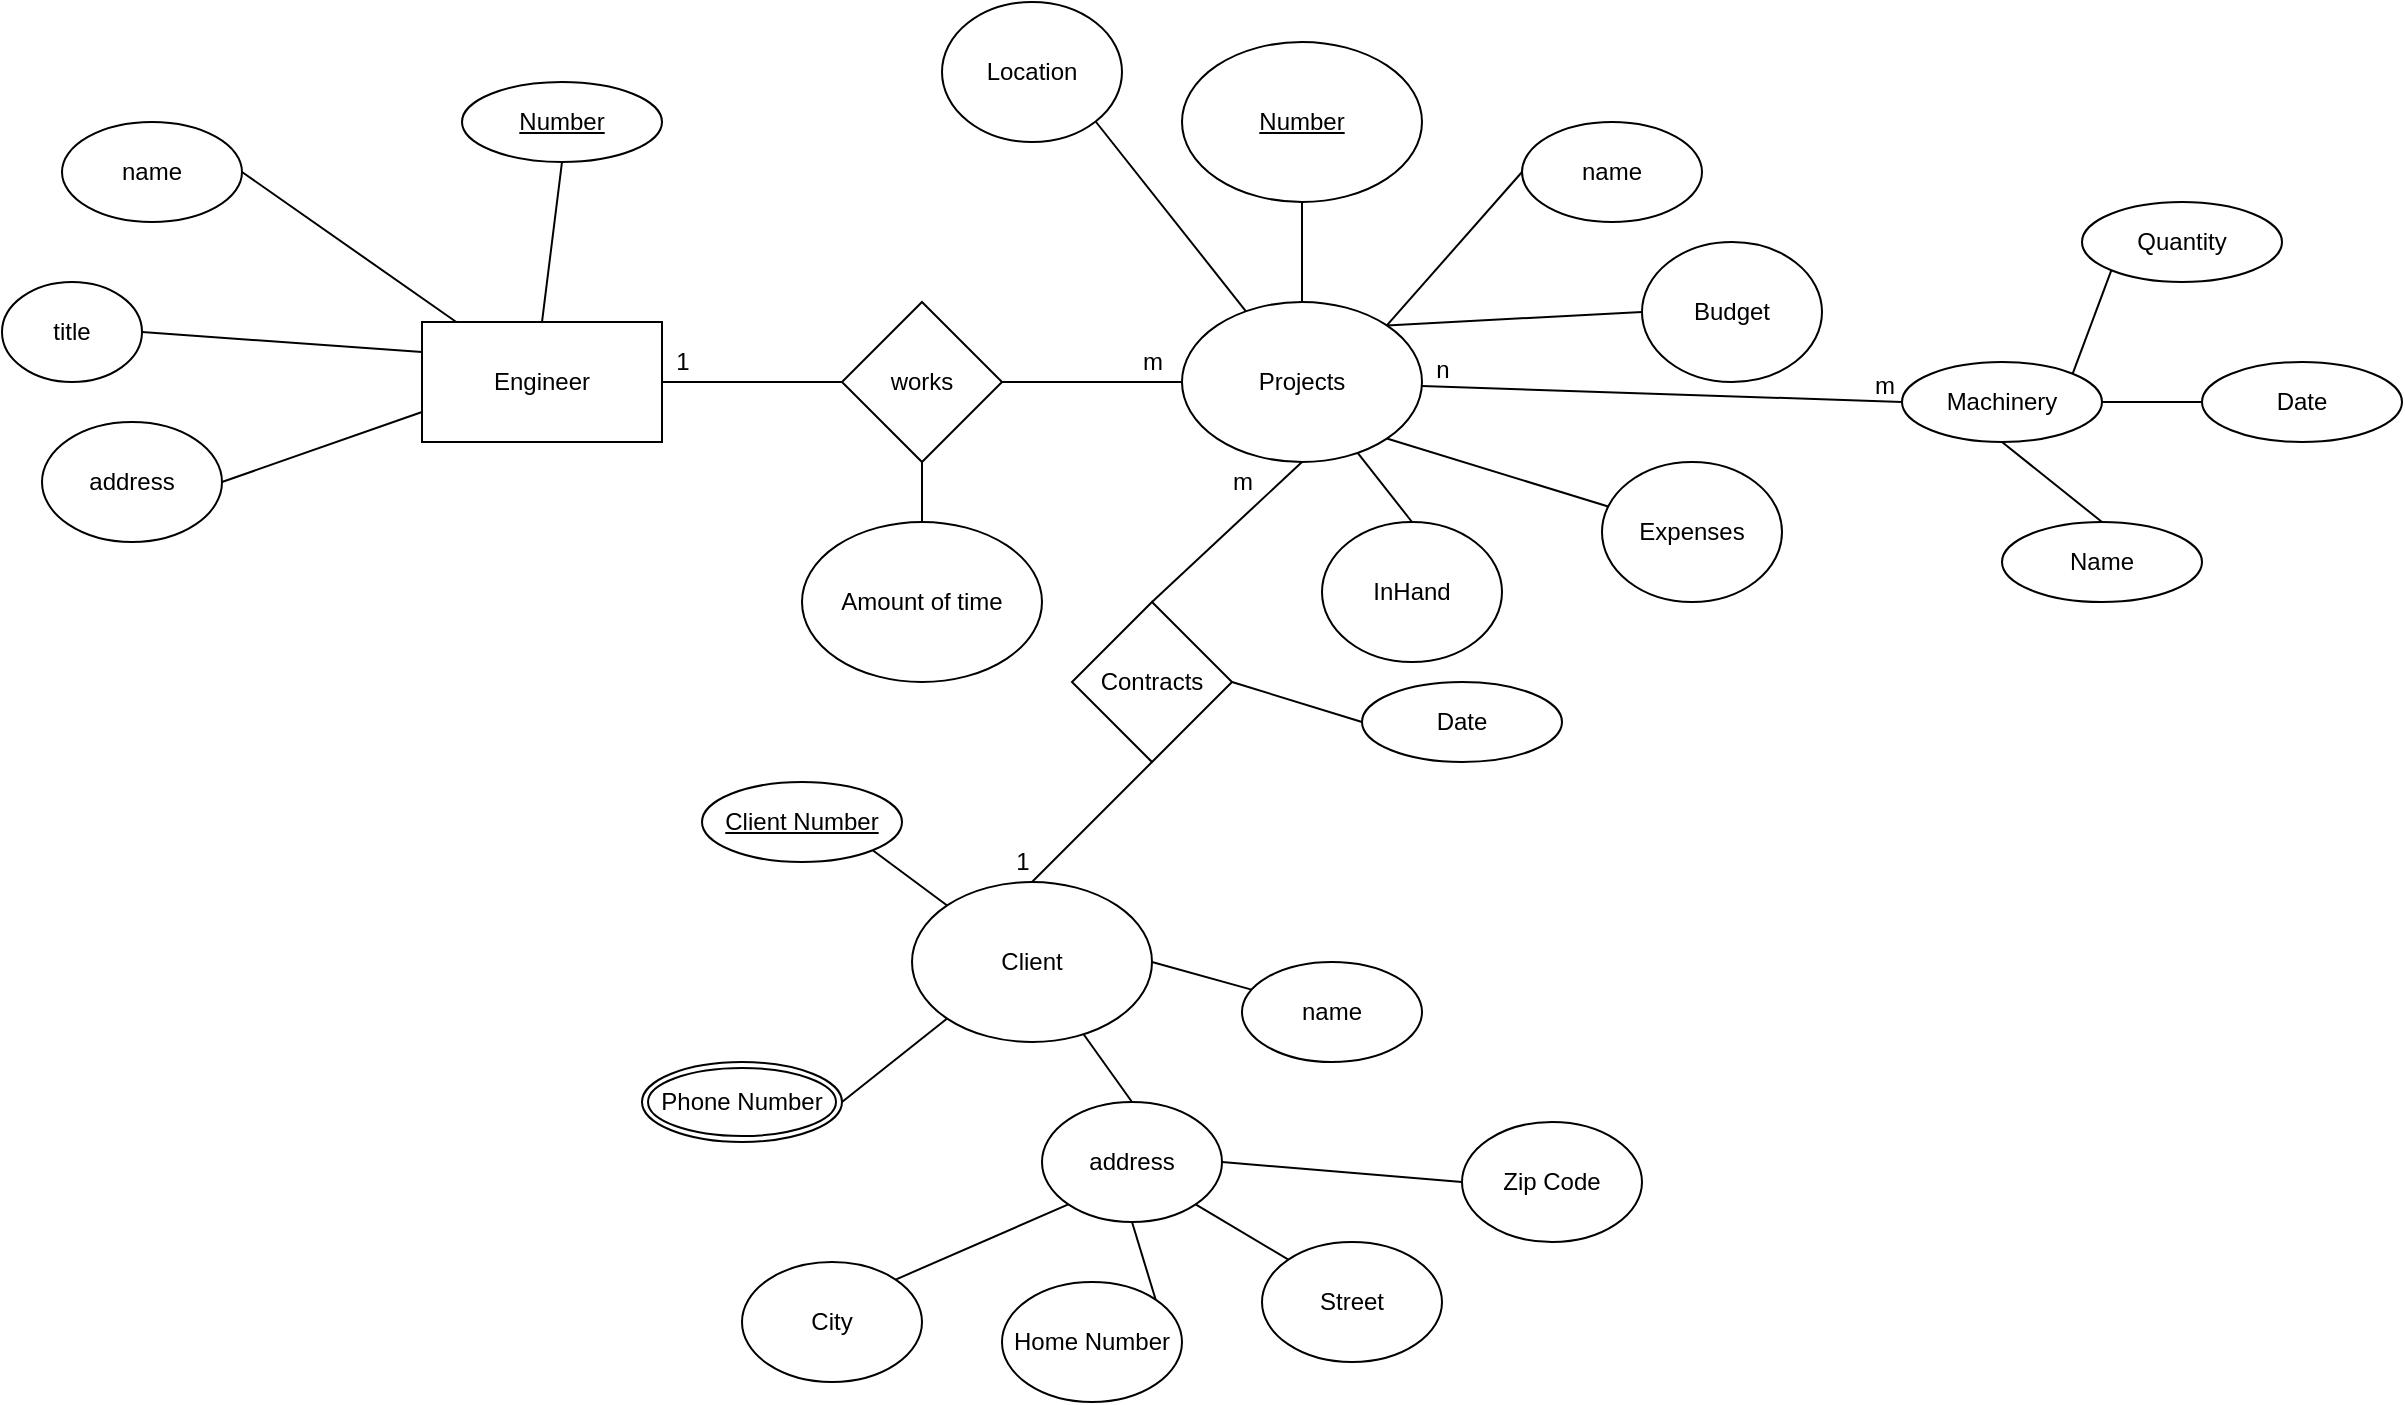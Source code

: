 <mxfile version="14.9.1" type="github"><diagram id="NypGkpsdNae_WLKfNtm_" name="Page-1"><mxGraphModel dx="2272" dy="794" grid="1" gridSize="10" guides="1" tooltips="1" connect="1" arrows="0" fold="1" page="1" pageScale="1" pageWidth="850" pageHeight="1100" math="0" shadow="0"><root><mxCell id="0"/><mxCell id="1" parent="0"/><mxCell id="9wrf-AQWR69Wd-cQNprb-21" style="edgeStyle=orthogonalEdgeStyle;rounded=0;orthogonalLoop=1;jettySize=auto;html=1;entryX=0;entryY=0.5;entryDx=0;entryDy=0;strokeColor=none;" edge="1" parent="1" source="9wrf-AQWR69Wd-cQNprb-1" target="9wrf-AQWR69Wd-cQNprb-19"><mxGeometry relative="1" as="geometry"/></mxCell><mxCell id="9wrf-AQWR69Wd-cQNprb-31" style="edgeStyle=none;rounded=0;orthogonalLoop=1;jettySize=auto;html=1;exitX=1;exitY=0.5;exitDx=0;exitDy=0;entryX=0;entryY=0.5;entryDx=0;entryDy=0;startArrow=none;startFill=0;endArrow=none;endFill=0;strokeColor=#000000;" edge="1" parent="1" source="9wrf-AQWR69Wd-cQNprb-1" target="9wrf-AQWR69Wd-cQNprb-19"><mxGeometry relative="1" as="geometry"/></mxCell><mxCell id="9wrf-AQWR69Wd-cQNprb-77" style="edgeStyle=none;rounded=0;orthogonalLoop=1;jettySize=auto;html=1;exitX=0.5;exitY=0;exitDx=0;exitDy=0;entryX=0.5;entryY=1;entryDx=0;entryDy=0;startArrow=none;startFill=0;endArrow=none;endFill=0;strokeColor=#000000;" edge="1" parent="1" source="9wrf-AQWR69Wd-cQNprb-1" target="9wrf-AQWR69Wd-cQNprb-76"><mxGeometry relative="1" as="geometry"/></mxCell><mxCell id="9wrf-AQWR69Wd-cQNprb-1" value="Engineer" style="rounded=0;whiteSpace=wrap;html=1;" vertex="1" parent="1"><mxGeometry x="110" y="300" width="120" height="60" as="geometry"/></mxCell><mxCell id="9wrf-AQWR69Wd-cQNprb-43" style="edgeStyle=none;rounded=0;orthogonalLoop=1;jettySize=auto;html=1;exitX=1;exitY=1;exitDx=0;exitDy=0;startArrow=none;startFill=0;endArrow=none;endFill=0;strokeColor=#000000;" edge="1" parent="1" source="9wrf-AQWR69Wd-cQNprb-2" target="9wrf-AQWR69Wd-cQNprb-42"><mxGeometry relative="1" as="geometry"/></mxCell><mxCell id="9wrf-AQWR69Wd-cQNprb-2" value="Projects" style="ellipse;whiteSpace=wrap;html=1;" vertex="1" parent="1"><mxGeometry x="490" y="290" width="120" height="80" as="geometry"/></mxCell><mxCell id="9wrf-AQWR69Wd-cQNprb-7" value="1" style="text;html=1;align=center;verticalAlign=middle;resizable=0;points=[];autosize=1;strokeColor=none;" vertex="1" parent="1"><mxGeometry x="230" y="310" width="20" height="20" as="geometry"/></mxCell><mxCell id="9wrf-AQWR69Wd-cQNprb-8" value="m" style="text;html=1;align=center;verticalAlign=middle;resizable=0;points=[];autosize=1;strokeColor=none;" vertex="1" parent="1"><mxGeometry x="460" y="310" width="30" height="20" as="geometry"/></mxCell><mxCell id="9wrf-AQWR69Wd-cQNprb-33" style="edgeStyle=none;rounded=0;orthogonalLoop=1;jettySize=auto;html=1;exitX=1;exitY=0.5;exitDx=0;exitDy=0;startArrow=none;startFill=0;endArrow=none;endFill=0;strokeColor=#000000;" edge="1" parent="1" source="9wrf-AQWR69Wd-cQNprb-11" target="9wrf-AQWR69Wd-cQNprb-1"><mxGeometry relative="1" as="geometry"/></mxCell><mxCell id="9wrf-AQWR69Wd-cQNprb-11" value="name" style="ellipse;whiteSpace=wrap;html=1;" vertex="1" parent="1"><mxGeometry x="-70" y="200" width="90" height="50" as="geometry"/></mxCell><mxCell id="9wrf-AQWR69Wd-cQNprb-34" style="edgeStyle=none;rounded=0;orthogonalLoop=1;jettySize=auto;html=1;exitX=1;exitY=0.5;exitDx=0;exitDy=0;entryX=0;entryY=0.25;entryDx=0;entryDy=0;startArrow=none;startFill=0;endArrow=none;endFill=0;strokeColor=#000000;" edge="1" parent="1" source="9wrf-AQWR69Wd-cQNprb-15" target="9wrf-AQWR69Wd-cQNprb-1"><mxGeometry relative="1" as="geometry"/></mxCell><mxCell id="9wrf-AQWR69Wd-cQNprb-15" value="title" style="ellipse;whiteSpace=wrap;html=1;" vertex="1" parent="1"><mxGeometry x="-100" y="280" width="70" height="50" as="geometry"/></mxCell><mxCell id="9wrf-AQWR69Wd-cQNprb-35" style="edgeStyle=none;rounded=0;orthogonalLoop=1;jettySize=auto;html=1;exitX=1;exitY=0.5;exitDx=0;exitDy=0;entryX=0;entryY=0.75;entryDx=0;entryDy=0;startArrow=none;startFill=0;endArrow=none;endFill=0;strokeColor=#000000;" edge="1" parent="1" source="9wrf-AQWR69Wd-cQNprb-17" target="9wrf-AQWR69Wd-cQNprb-1"><mxGeometry relative="1" as="geometry"/></mxCell><mxCell id="9wrf-AQWR69Wd-cQNprb-17" value="address" style="ellipse;whiteSpace=wrap;html=1;" vertex="1" parent="1"><mxGeometry x="-80" y="350" width="90" height="60" as="geometry"/></mxCell><mxCell id="9wrf-AQWR69Wd-cQNprb-32" style="edgeStyle=none;rounded=0;orthogonalLoop=1;jettySize=auto;html=1;exitX=1;exitY=0.5;exitDx=0;exitDy=0;startArrow=none;startFill=0;endArrow=none;endFill=0;strokeColor=#000000;" edge="1" parent="1" source="9wrf-AQWR69Wd-cQNprb-19" target="9wrf-AQWR69Wd-cQNprb-2"><mxGeometry relative="1" as="geometry"/></mxCell><mxCell id="9wrf-AQWR69Wd-cQNprb-19" value="works" style="rhombus;whiteSpace=wrap;html=1;" vertex="1" parent="1"><mxGeometry x="320" y="290" width="80" height="80" as="geometry"/></mxCell><mxCell id="9wrf-AQWR69Wd-cQNprb-37" style="edgeStyle=none;rounded=0;orthogonalLoop=1;jettySize=auto;html=1;exitX=0.5;exitY=1;exitDx=0;exitDy=0;entryX=0.5;entryY=0;entryDx=0;entryDy=0;startArrow=none;startFill=0;endArrow=none;endFill=0;strokeColor=#000000;" edge="1" parent="1" source="9wrf-AQWR69Wd-cQNprb-36" target="9wrf-AQWR69Wd-cQNprb-2"><mxGeometry relative="1" as="geometry"/></mxCell><mxCell id="9wrf-AQWR69Wd-cQNprb-36" value="&lt;u&gt;Number&lt;/u&gt;" style="ellipse;whiteSpace=wrap;html=1;" vertex="1" parent="1"><mxGeometry x="490" y="160" width="120" height="80" as="geometry"/></mxCell><mxCell id="9wrf-AQWR69Wd-cQNprb-39" style="edgeStyle=none;rounded=0;orthogonalLoop=1;jettySize=auto;html=1;exitX=0;exitY=0.5;exitDx=0;exitDy=0;entryX=1;entryY=0;entryDx=0;entryDy=0;startArrow=none;startFill=0;endArrow=none;endFill=0;strokeColor=#000000;" edge="1" parent="1" source="9wrf-AQWR69Wd-cQNprb-38" target="9wrf-AQWR69Wd-cQNprb-2"><mxGeometry relative="1" as="geometry"/></mxCell><mxCell id="9wrf-AQWR69Wd-cQNprb-38" value="name" style="ellipse;whiteSpace=wrap;html=1;" vertex="1" parent="1"><mxGeometry x="660" y="200" width="90" height="50" as="geometry"/></mxCell><mxCell id="9wrf-AQWR69Wd-cQNprb-93" style="edgeStyle=none;rounded=0;orthogonalLoop=1;jettySize=auto;html=1;exitX=0;exitY=0.5;exitDx=0;exitDy=0;entryX=1;entryY=0;entryDx=0;entryDy=0;startArrow=none;startFill=0;endArrow=none;endFill=0;strokeColor=#000000;" edge="1" parent="1" source="9wrf-AQWR69Wd-cQNprb-40" target="9wrf-AQWR69Wd-cQNprb-2"><mxGeometry relative="1" as="geometry"/></mxCell><mxCell id="9wrf-AQWR69Wd-cQNprb-40" value="Budget" style="ellipse;whiteSpace=wrap;html=1;" vertex="1" parent="1"><mxGeometry x="720" y="260" width="90" height="70" as="geometry"/></mxCell><mxCell id="9wrf-AQWR69Wd-cQNprb-42" value="Expenses" style="ellipse;whiteSpace=wrap;html=1;" vertex="1" parent="1"><mxGeometry x="700" y="370" width="90" height="70" as="geometry"/></mxCell><mxCell id="9wrf-AQWR69Wd-cQNprb-47" style="edgeStyle=none;rounded=0;orthogonalLoop=1;jettySize=auto;html=1;exitX=0.5;exitY=0;exitDx=0;exitDy=0;startArrow=none;startFill=0;endArrow=none;endFill=0;strokeColor=#000000;" edge="1" parent="1" source="9wrf-AQWR69Wd-cQNprb-44" target="9wrf-AQWR69Wd-cQNprb-2"><mxGeometry relative="1" as="geometry"/></mxCell><mxCell id="9wrf-AQWR69Wd-cQNprb-44" value="InHand" style="ellipse;whiteSpace=wrap;html=1;" vertex="1" parent="1"><mxGeometry x="560" y="400" width="90" height="70" as="geometry"/></mxCell><mxCell id="9wrf-AQWR69Wd-cQNprb-46" style="edgeStyle=none;rounded=0;orthogonalLoop=1;jettySize=auto;html=1;exitX=1;exitY=1;exitDx=0;exitDy=0;startArrow=none;startFill=0;endArrow=none;endFill=0;strokeColor=#000000;" edge="1" parent="1" source="9wrf-AQWR69Wd-cQNprb-45" target="9wrf-AQWR69Wd-cQNprb-2"><mxGeometry relative="1" as="geometry"/></mxCell><mxCell id="9wrf-AQWR69Wd-cQNprb-45" value="Location" style="ellipse;whiteSpace=wrap;html=1;" vertex="1" parent="1"><mxGeometry x="370" y="140" width="90" height="70" as="geometry"/></mxCell><mxCell id="9wrf-AQWR69Wd-cQNprb-49" style="edgeStyle=none;rounded=0;orthogonalLoop=1;jettySize=auto;html=1;exitX=0.5;exitY=0;exitDx=0;exitDy=0;startArrow=none;startFill=0;endArrow=none;endFill=0;strokeColor=#000000;" edge="1" parent="1" source="9wrf-AQWR69Wd-cQNprb-48" target="9wrf-AQWR69Wd-cQNprb-19"><mxGeometry relative="1" as="geometry"/></mxCell><mxCell id="9wrf-AQWR69Wd-cQNprb-48" value="Amount of time" style="ellipse;whiteSpace=wrap;html=1;" vertex="1" parent="1"><mxGeometry x="300" y="400" width="120" height="80" as="geometry"/></mxCell><mxCell id="9wrf-AQWR69Wd-cQNprb-52" style="edgeStyle=none;rounded=0;orthogonalLoop=1;jettySize=auto;html=1;exitX=0.5;exitY=0;exitDx=0;exitDy=0;entryX=0.5;entryY=1;entryDx=0;entryDy=0;startArrow=none;startFill=0;endArrow=none;endFill=0;strokeColor=#000000;" edge="1" parent="1" source="9wrf-AQWR69Wd-cQNprb-50" target="9wrf-AQWR69Wd-cQNprb-51"><mxGeometry relative="1" as="geometry"/></mxCell><mxCell id="9wrf-AQWR69Wd-cQNprb-57" style="edgeStyle=none;rounded=0;orthogonalLoop=1;jettySize=auto;html=1;exitX=1;exitY=0.5;exitDx=0;exitDy=0;startArrow=none;startFill=0;endArrow=none;endFill=0;strokeColor=#000000;" edge="1" parent="1" source="9wrf-AQWR69Wd-cQNprb-50" target="9wrf-AQWR69Wd-cQNprb-56"><mxGeometry relative="1" as="geometry"/></mxCell><mxCell id="9wrf-AQWR69Wd-cQNprb-50" value="Client" style="ellipse;whiteSpace=wrap;html=1;" vertex="1" parent="1"><mxGeometry x="355" y="580" width="120" height="80" as="geometry"/></mxCell><mxCell id="9wrf-AQWR69Wd-cQNprb-53" style="edgeStyle=none;rounded=0;orthogonalLoop=1;jettySize=auto;html=1;exitX=0.5;exitY=0;exitDx=0;exitDy=0;entryX=0.5;entryY=1;entryDx=0;entryDy=0;startArrow=none;startFill=0;endArrow=none;endFill=0;strokeColor=#000000;" edge="1" parent="1" source="9wrf-AQWR69Wd-cQNprb-51" target="9wrf-AQWR69Wd-cQNprb-2"><mxGeometry relative="1" as="geometry"/></mxCell><mxCell id="9wrf-AQWR69Wd-cQNprb-81" style="edgeStyle=none;rounded=0;orthogonalLoop=1;jettySize=auto;html=1;exitX=1;exitY=0.5;exitDx=0;exitDy=0;entryX=0;entryY=0.5;entryDx=0;entryDy=0;startArrow=none;startFill=0;endArrow=none;endFill=0;strokeColor=#000000;" edge="1" parent="1" source="9wrf-AQWR69Wd-cQNprb-51" target="9wrf-AQWR69Wd-cQNprb-80"><mxGeometry relative="1" as="geometry"/></mxCell><mxCell id="9wrf-AQWR69Wd-cQNprb-51" value="Contracts" style="rhombus;whiteSpace=wrap;html=1;" vertex="1" parent="1"><mxGeometry x="435" y="440" width="80" height="80" as="geometry"/></mxCell><mxCell id="9wrf-AQWR69Wd-cQNprb-54" value="1" style="text;html=1;align=center;verticalAlign=middle;resizable=0;points=[];autosize=1;strokeColor=none;" vertex="1" parent="1"><mxGeometry x="400" y="560" width="20" height="20" as="geometry"/></mxCell><mxCell id="9wrf-AQWR69Wd-cQNprb-55" value="m" style="text;html=1;align=center;verticalAlign=middle;resizable=0;points=[];autosize=1;strokeColor=none;" vertex="1" parent="1"><mxGeometry x="505" y="370" width="30" height="20" as="geometry"/></mxCell><mxCell id="9wrf-AQWR69Wd-cQNprb-56" value="name" style="ellipse;whiteSpace=wrap;html=1;" vertex="1" parent="1"><mxGeometry x="520" y="620" width="90" height="50" as="geometry"/></mxCell><mxCell id="9wrf-AQWR69Wd-cQNprb-62" style="edgeStyle=none;rounded=0;orthogonalLoop=1;jettySize=auto;html=1;exitX=0.5;exitY=0;exitDx=0;exitDy=0;startArrow=none;startFill=0;endArrow=none;endFill=0;strokeColor=#000000;" edge="1" parent="1" source="9wrf-AQWR69Wd-cQNprb-58" target="9wrf-AQWR69Wd-cQNprb-50"><mxGeometry relative="1" as="geometry"/></mxCell><mxCell id="9wrf-AQWR69Wd-cQNprb-67" style="edgeStyle=none;rounded=0;orthogonalLoop=1;jettySize=auto;html=1;exitX=1;exitY=0.5;exitDx=0;exitDy=0;entryX=0;entryY=0.5;entryDx=0;entryDy=0;startArrow=none;startFill=0;endArrow=none;endFill=0;strokeColor=#000000;" edge="1" parent="1" source="9wrf-AQWR69Wd-cQNprb-58" target="9wrf-AQWR69Wd-cQNprb-66"><mxGeometry relative="1" as="geometry"/></mxCell><mxCell id="9wrf-AQWR69Wd-cQNprb-74" style="edgeStyle=none;rounded=0;orthogonalLoop=1;jettySize=auto;html=1;exitX=0.5;exitY=1;exitDx=0;exitDy=0;entryX=1;entryY=0;entryDx=0;entryDy=0;startArrow=none;startFill=0;endArrow=none;endFill=0;strokeColor=#000000;" edge="1" parent="1" source="9wrf-AQWR69Wd-cQNprb-58" target="9wrf-AQWR69Wd-cQNprb-73"><mxGeometry relative="1" as="geometry"/></mxCell><mxCell id="9wrf-AQWR69Wd-cQNprb-58" value="address" style="ellipse;whiteSpace=wrap;html=1;" vertex="1" parent="1"><mxGeometry x="420" y="690" width="90" height="60" as="geometry"/></mxCell><mxCell id="9wrf-AQWR69Wd-cQNprb-68" style="edgeStyle=none;rounded=0;orthogonalLoop=1;jettySize=auto;html=1;exitX=0;exitY=0;exitDx=0;exitDy=0;entryX=1;entryY=1;entryDx=0;entryDy=0;startArrow=none;startFill=0;endArrow=none;endFill=0;strokeColor=#000000;" edge="1" parent="1" source="9wrf-AQWR69Wd-cQNprb-64" target="9wrf-AQWR69Wd-cQNprb-58"><mxGeometry relative="1" as="geometry"/></mxCell><mxCell id="9wrf-AQWR69Wd-cQNprb-64" value="Street" style="ellipse;whiteSpace=wrap;html=1;" vertex="1" parent="1"><mxGeometry x="530" y="760" width="90" height="60" as="geometry"/></mxCell><mxCell id="9wrf-AQWR69Wd-cQNprb-70" style="edgeStyle=none;rounded=0;orthogonalLoop=1;jettySize=auto;html=1;exitX=1;exitY=0;exitDx=0;exitDy=0;entryX=0;entryY=1;entryDx=0;entryDy=0;startArrow=none;startFill=0;endArrow=none;endFill=0;strokeColor=#000000;" edge="1" parent="1" source="9wrf-AQWR69Wd-cQNprb-65" target="9wrf-AQWR69Wd-cQNprb-58"><mxGeometry relative="1" as="geometry"/></mxCell><mxCell id="9wrf-AQWR69Wd-cQNprb-65" value="City" style="ellipse;whiteSpace=wrap;html=1;" vertex="1" parent="1"><mxGeometry x="270" y="770" width="90" height="60" as="geometry"/></mxCell><mxCell id="9wrf-AQWR69Wd-cQNprb-66" value="Zip Code" style="ellipse;whiteSpace=wrap;html=1;" vertex="1" parent="1"><mxGeometry x="630" y="700" width="90" height="60" as="geometry"/></mxCell><mxCell id="9wrf-AQWR69Wd-cQNprb-75" style="edgeStyle=none;rounded=0;orthogonalLoop=1;jettySize=auto;html=1;exitX=1;exitY=0.5;exitDx=0;exitDy=0;entryX=0;entryY=1;entryDx=0;entryDy=0;startArrow=none;startFill=0;endArrow=none;endFill=0;strokeColor=#000000;" edge="1" parent="1" source="9wrf-AQWR69Wd-cQNprb-72" target="9wrf-AQWR69Wd-cQNprb-50"><mxGeometry relative="1" as="geometry"/></mxCell><mxCell id="9wrf-AQWR69Wd-cQNprb-72" value="Phone Number" style="ellipse;shape=doubleEllipse;margin=3;whiteSpace=wrap;html=1;align=center;" vertex="1" parent="1"><mxGeometry x="220" y="670" width="100" height="40" as="geometry"/></mxCell><mxCell id="9wrf-AQWR69Wd-cQNprb-73" value="Home Number" style="ellipse;whiteSpace=wrap;html=1;" vertex="1" parent="1"><mxGeometry x="400" y="780" width="90" height="60" as="geometry"/></mxCell><mxCell id="9wrf-AQWR69Wd-cQNprb-76" value="Number" style="ellipse;whiteSpace=wrap;html=1;align=center;fontStyle=4;" vertex="1" parent="1"><mxGeometry x="130" y="180" width="100" height="40" as="geometry"/></mxCell><mxCell id="9wrf-AQWR69Wd-cQNprb-79" style="edgeStyle=none;rounded=0;orthogonalLoop=1;jettySize=auto;html=1;exitX=1;exitY=1;exitDx=0;exitDy=0;entryX=0;entryY=0;entryDx=0;entryDy=0;startArrow=none;startFill=0;endArrow=none;endFill=0;strokeColor=#000000;" edge="1" parent="1" source="9wrf-AQWR69Wd-cQNprb-78" target="9wrf-AQWR69Wd-cQNprb-50"><mxGeometry relative="1" as="geometry"/></mxCell><mxCell id="9wrf-AQWR69Wd-cQNprb-78" value="Client Number" style="ellipse;whiteSpace=wrap;html=1;align=center;fontStyle=4;" vertex="1" parent="1"><mxGeometry x="250" y="530" width="100" height="40" as="geometry"/></mxCell><mxCell id="9wrf-AQWR69Wd-cQNprb-80" value="Date" style="ellipse;whiteSpace=wrap;html=1;align=center;" vertex="1" parent="1"><mxGeometry x="580" y="480" width="100" height="40" as="geometry"/></mxCell><mxCell id="9wrf-AQWR69Wd-cQNprb-83" style="edgeStyle=none;rounded=0;orthogonalLoop=1;jettySize=auto;html=1;exitX=0;exitY=0.5;exitDx=0;exitDy=0;startArrow=none;startFill=0;endArrow=none;endFill=0;strokeColor=#000000;" edge="1" parent="1" source="9wrf-AQWR69Wd-cQNprb-82" target="9wrf-AQWR69Wd-cQNprb-2"><mxGeometry relative="1" as="geometry"/></mxCell><mxCell id="9wrf-AQWR69Wd-cQNprb-82" value="Machinery" style="ellipse;whiteSpace=wrap;html=1;align=center;" vertex="1" parent="1"><mxGeometry x="850" y="320" width="100" height="40" as="geometry"/></mxCell><mxCell id="9wrf-AQWR69Wd-cQNprb-89" style="edgeStyle=none;rounded=0;orthogonalLoop=1;jettySize=auto;html=1;exitX=0.5;exitY=0;exitDx=0;exitDy=0;entryX=0.5;entryY=1;entryDx=0;entryDy=0;startArrow=none;startFill=0;endArrow=none;endFill=0;strokeColor=#000000;" edge="1" parent="1" source="9wrf-AQWR69Wd-cQNprb-84" target="9wrf-AQWR69Wd-cQNprb-82"><mxGeometry relative="1" as="geometry"/></mxCell><mxCell id="9wrf-AQWR69Wd-cQNprb-84" value="Name" style="ellipse;whiteSpace=wrap;html=1;align=center;" vertex="1" parent="1"><mxGeometry x="900" y="400" width="100" height="40" as="geometry"/></mxCell><mxCell id="9wrf-AQWR69Wd-cQNprb-88" style="edgeStyle=none;rounded=0;orthogonalLoop=1;jettySize=auto;html=1;exitX=0;exitY=1;exitDx=0;exitDy=0;entryX=1;entryY=0;entryDx=0;entryDy=0;startArrow=none;startFill=0;endArrow=none;endFill=0;strokeColor=#000000;" edge="1" parent="1" source="9wrf-AQWR69Wd-cQNprb-85" target="9wrf-AQWR69Wd-cQNprb-82"><mxGeometry relative="1" as="geometry"/></mxCell><mxCell id="9wrf-AQWR69Wd-cQNprb-85" value="Quantity" style="ellipse;whiteSpace=wrap;html=1;align=center;" vertex="1" parent="1"><mxGeometry x="940" y="240" width="100" height="40" as="geometry"/></mxCell><mxCell id="9wrf-AQWR69Wd-cQNprb-87" style="edgeStyle=none;rounded=0;orthogonalLoop=1;jettySize=auto;html=1;exitX=0;exitY=0.5;exitDx=0;exitDy=0;startArrow=none;startFill=0;endArrow=none;endFill=0;strokeColor=#000000;" edge="1" parent="1" source="9wrf-AQWR69Wd-cQNprb-86" target="9wrf-AQWR69Wd-cQNprb-82"><mxGeometry relative="1" as="geometry"/></mxCell><mxCell id="9wrf-AQWR69Wd-cQNprb-86" value="Date" style="ellipse;whiteSpace=wrap;html=1;align=center;" vertex="1" parent="1"><mxGeometry x="1000" y="320" width="100" height="40" as="geometry"/></mxCell><mxCell id="9wrf-AQWR69Wd-cQNprb-91" value="m" style="text;html=1;align=center;verticalAlign=middle;resizable=0;points=[];autosize=1;strokeColor=none;" vertex="1" parent="1"><mxGeometry x="826" y="322" width="30" height="20" as="geometry"/></mxCell><mxCell id="9wrf-AQWR69Wd-cQNprb-92" value="n" style="text;html=1;align=center;verticalAlign=middle;resizable=0;points=[];autosize=1;strokeColor=none;" vertex="1" parent="1"><mxGeometry x="610" y="314" width="20" height="20" as="geometry"/></mxCell></root></mxGraphModel></diagram></mxfile>